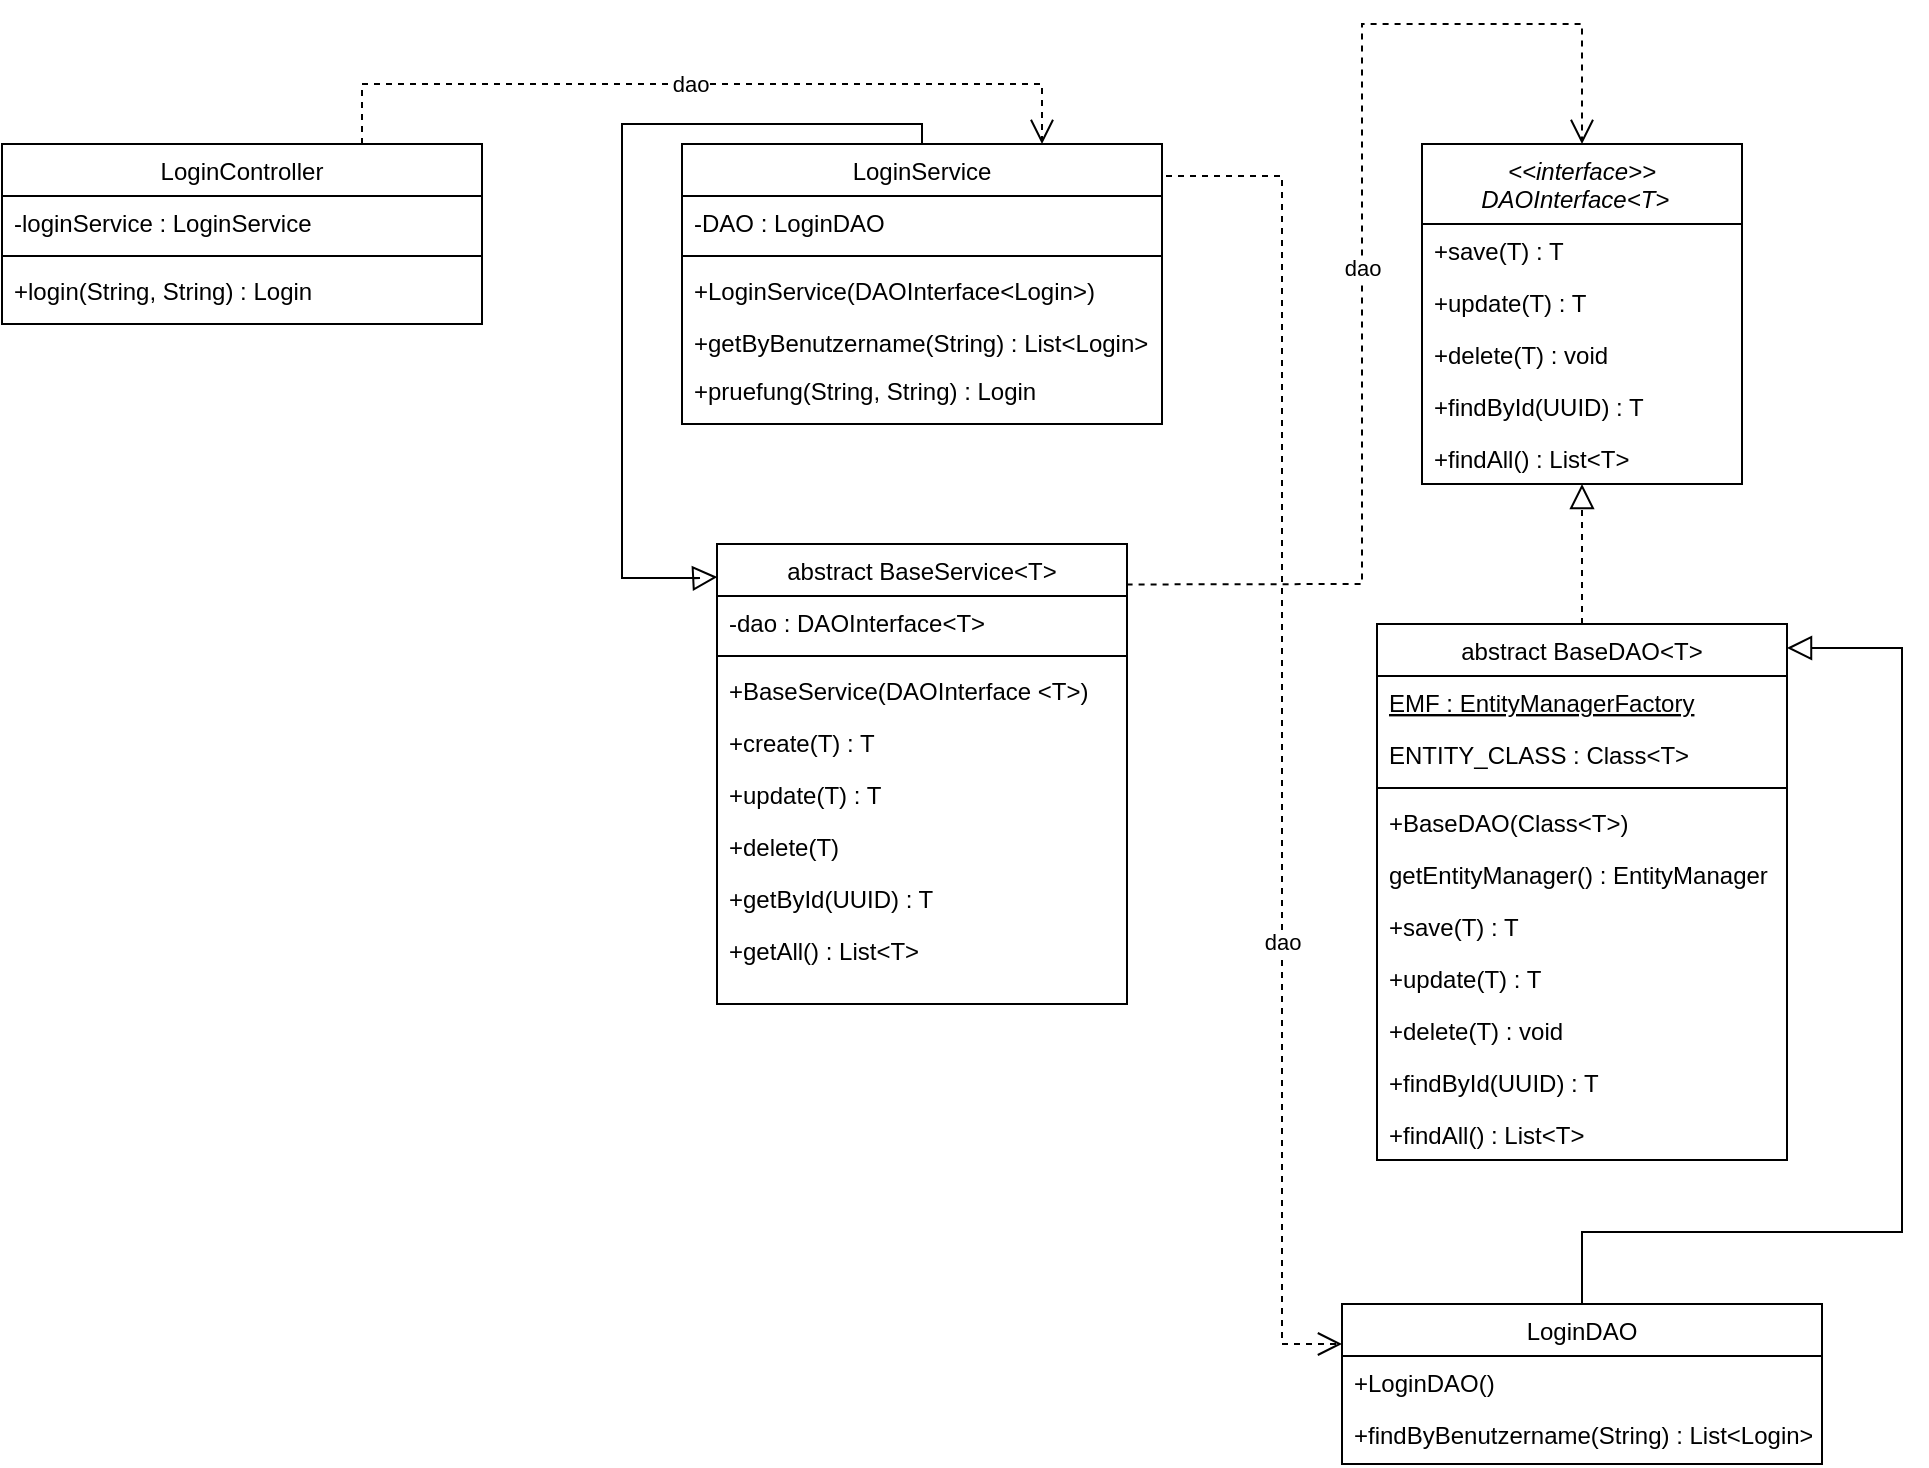 <mxfile version="27.1.6">
  <diagram id="C5RBs43oDa-KdzZeNtuy" name="Page-1">
    <mxGraphModel dx="2610" dy="936" grid="1" gridSize="10" guides="1" tooltips="1" connect="1" arrows="1" fold="1" page="1" pageScale="1" pageWidth="827" pageHeight="1169" math="0" shadow="0">
      <root>
        <mxCell id="WIyWlLk6GJQsqaUBKTNV-0" />
        <mxCell id="WIyWlLk6GJQsqaUBKTNV-1" parent="WIyWlLk6GJQsqaUBKTNV-0" />
        <mxCell id="zkfFHV4jXpPFQw0GAbJ--0" value="&lt;&lt;interface&gt;&gt;&#xa;DAOInterface&lt;T&gt;  " style="swimlane;fontStyle=2;align=center;verticalAlign=top;childLayout=stackLayout;horizontal=1;startSize=40;horizontalStack=0;resizeParent=1;resizeLast=0;collapsible=1;marginBottom=0;rounded=0;shadow=0;strokeWidth=1;" parent="WIyWlLk6GJQsqaUBKTNV-1" vertex="1">
          <mxGeometry x="570" y="110" width="160" height="170" as="geometry">
            <mxRectangle x="230" y="140" width="160" height="26" as="alternateBounds" />
          </mxGeometry>
        </mxCell>
        <mxCell id="zkfFHV4jXpPFQw0GAbJ--5" value="+save(T) : T" style="text;align=left;verticalAlign=top;spacingLeft=4;spacingRight=4;overflow=hidden;rotatable=0;points=[[0,0.5],[1,0.5]];portConstraint=eastwest;" parent="zkfFHV4jXpPFQw0GAbJ--0" vertex="1">
          <mxGeometry y="40" width="160" height="26" as="geometry" />
        </mxCell>
        <mxCell id="ZF2TfqLkoNs7XvLa1N95-22" value="+update(T) : T" style="text;align=left;verticalAlign=top;spacingLeft=4;spacingRight=4;overflow=hidden;rotatable=0;points=[[0,0.5],[1,0.5]];portConstraint=eastwest;" vertex="1" parent="zkfFHV4jXpPFQw0GAbJ--0">
          <mxGeometry y="66" width="160" height="26" as="geometry" />
        </mxCell>
        <mxCell id="ZF2TfqLkoNs7XvLa1N95-23" value="+delete(T) : void" style="text;align=left;verticalAlign=top;spacingLeft=4;spacingRight=4;overflow=hidden;rotatable=0;points=[[0,0.5],[1,0.5]];portConstraint=eastwest;" vertex="1" parent="zkfFHV4jXpPFQw0GAbJ--0">
          <mxGeometry y="92" width="160" height="26" as="geometry" />
        </mxCell>
        <mxCell id="ZF2TfqLkoNs7XvLa1N95-24" value="+findById(UUID) : T" style="text;align=left;verticalAlign=top;spacingLeft=4;spacingRight=4;overflow=hidden;rotatable=0;points=[[0,0.5],[1,0.5]];portConstraint=eastwest;" vertex="1" parent="zkfFHV4jXpPFQw0GAbJ--0">
          <mxGeometry y="118" width="160" height="26" as="geometry" />
        </mxCell>
        <mxCell id="ZF2TfqLkoNs7XvLa1N95-25" value="+findAll() : List&lt;T&gt;" style="text;align=left;verticalAlign=top;spacingLeft=4;spacingRight=4;overflow=hidden;rotatable=0;points=[[0,0.5],[1,0.5]];portConstraint=eastwest;" vertex="1" parent="zkfFHV4jXpPFQw0GAbJ--0">
          <mxGeometry y="144" width="160" height="26" as="geometry" />
        </mxCell>
        <mxCell id="zkfFHV4jXpPFQw0GAbJ--6" value="abstract BaseDAO&lt;T&gt;" style="swimlane;fontStyle=0;align=center;verticalAlign=top;childLayout=stackLayout;horizontal=1;startSize=26;horizontalStack=0;resizeParent=1;resizeLast=0;collapsible=1;marginBottom=0;rounded=0;shadow=0;strokeWidth=1;" parent="WIyWlLk6GJQsqaUBKTNV-1" vertex="1">
          <mxGeometry x="547.5" y="350" width="205" height="268" as="geometry">
            <mxRectangle x="130" y="380" width="160" height="26" as="alternateBounds" />
          </mxGeometry>
        </mxCell>
        <mxCell id="zkfFHV4jXpPFQw0GAbJ--7" value="EMF : EntityManagerFactory" style="text;align=left;verticalAlign=top;spacingLeft=4;spacingRight=4;overflow=hidden;rotatable=0;points=[[0,0.5],[1,0.5]];portConstraint=eastwest;fontStyle=4" parent="zkfFHV4jXpPFQw0GAbJ--6" vertex="1">
          <mxGeometry y="26" width="205" height="26" as="geometry" />
        </mxCell>
        <mxCell id="zkfFHV4jXpPFQw0GAbJ--8" value="ENTITY_CLASS : Class&lt;T&gt;" style="text;align=left;verticalAlign=top;spacingLeft=4;spacingRight=4;overflow=hidden;rotatable=0;points=[[0,0.5],[1,0.5]];portConstraint=eastwest;rounded=0;shadow=0;html=0;" parent="zkfFHV4jXpPFQw0GAbJ--6" vertex="1">
          <mxGeometry y="52" width="205" height="26" as="geometry" />
        </mxCell>
        <mxCell id="zkfFHV4jXpPFQw0GAbJ--9" value="" style="line;html=1;strokeWidth=1;align=left;verticalAlign=middle;spacingTop=-1;spacingLeft=3;spacingRight=3;rotatable=0;labelPosition=right;points=[];portConstraint=eastwest;" parent="zkfFHV4jXpPFQw0GAbJ--6" vertex="1">
          <mxGeometry y="78" width="205" height="8" as="geometry" />
        </mxCell>
        <mxCell id="zkfFHV4jXpPFQw0GAbJ--11" value="+BaseDAO(Class&lt;T&gt;)" style="text;align=left;verticalAlign=top;spacingLeft=4;spacingRight=4;overflow=hidden;rotatable=0;points=[[0,0.5],[1,0.5]];portConstraint=eastwest;" parent="zkfFHV4jXpPFQw0GAbJ--6" vertex="1">
          <mxGeometry y="86" width="205" height="26" as="geometry" />
        </mxCell>
        <mxCell id="ZF2TfqLkoNs7XvLa1N95-2" value="getEntityManager() : EntityManager " style="text;align=left;verticalAlign=top;spacingLeft=4;spacingRight=4;overflow=hidden;rotatable=0;points=[[0,0.5],[1,0.5]];portConstraint=eastwest;" vertex="1" parent="zkfFHV4jXpPFQw0GAbJ--6">
          <mxGeometry y="112" width="205" height="26" as="geometry" />
        </mxCell>
        <mxCell id="ZF2TfqLkoNs7XvLa1N95-3" value="+save(T) : T" style="text;align=left;verticalAlign=top;spacingLeft=4;spacingRight=4;overflow=hidden;rotatable=0;points=[[0,0.5],[1,0.5]];portConstraint=eastwest;" vertex="1" parent="zkfFHV4jXpPFQw0GAbJ--6">
          <mxGeometry y="138" width="205" height="26" as="geometry" />
        </mxCell>
        <mxCell id="ZF2TfqLkoNs7XvLa1N95-4" value="+update(T) : T" style="text;align=left;verticalAlign=top;spacingLeft=4;spacingRight=4;overflow=hidden;rotatable=0;points=[[0,0.5],[1,0.5]];portConstraint=eastwest;" vertex="1" parent="zkfFHV4jXpPFQw0GAbJ--6">
          <mxGeometry y="164" width="205" height="26" as="geometry" />
        </mxCell>
        <mxCell id="ZF2TfqLkoNs7XvLa1N95-5" value="+delete(T) : void" style="text;align=left;verticalAlign=top;spacingLeft=4;spacingRight=4;overflow=hidden;rotatable=0;points=[[0,0.5],[1,0.5]];portConstraint=eastwest;" vertex="1" parent="zkfFHV4jXpPFQw0GAbJ--6">
          <mxGeometry y="190" width="205" height="26" as="geometry" />
        </mxCell>
        <mxCell id="ZF2TfqLkoNs7XvLa1N95-7" value="+findById(UUID) : T" style="text;align=left;verticalAlign=top;spacingLeft=4;spacingRight=4;overflow=hidden;rotatable=0;points=[[0,0.5],[1,0.5]];portConstraint=eastwest;" vertex="1" parent="zkfFHV4jXpPFQw0GAbJ--6">
          <mxGeometry y="216" width="205" height="26" as="geometry" />
        </mxCell>
        <mxCell id="ZF2TfqLkoNs7XvLa1N95-8" value="+findAll() : List&lt;T&gt;" style="text;align=left;verticalAlign=top;spacingLeft=4;spacingRight=4;overflow=hidden;rotatable=0;points=[[0,0.5],[1,0.5]];portConstraint=eastwest;" vertex="1" parent="zkfFHV4jXpPFQw0GAbJ--6">
          <mxGeometry y="242" width="205" height="26" as="geometry" />
        </mxCell>
        <mxCell id="zkfFHV4jXpPFQw0GAbJ--12" value="" style="endArrow=block;endSize=10;endFill=0;shadow=0;strokeWidth=1;rounded=0;curved=0;edgeStyle=elbowEdgeStyle;elbow=vertical;dashed=1;" parent="WIyWlLk6GJQsqaUBKTNV-1" source="zkfFHV4jXpPFQw0GAbJ--6" target="zkfFHV4jXpPFQw0GAbJ--0" edge="1">
          <mxGeometry width="160" relative="1" as="geometry">
            <mxPoint x="200" y="203" as="sourcePoint" />
            <mxPoint x="200" y="203" as="targetPoint" />
          </mxGeometry>
        </mxCell>
        <mxCell id="ZF2TfqLkoNs7XvLa1N95-9" value="abstract BaseService&lt;T&gt;" style="swimlane;fontStyle=0;align=center;verticalAlign=top;childLayout=stackLayout;horizontal=1;startSize=26;horizontalStack=0;resizeParent=1;resizeLast=0;collapsible=1;marginBottom=0;rounded=0;shadow=0;strokeWidth=1;" vertex="1" parent="WIyWlLk6GJQsqaUBKTNV-1">
          <mxGeometry x="217.5" y="310" width="205" height="230" as="geometry">
            <mxRectangle x="130" y="380" width="160" height="26" as="alternateBounds" />
          </mxGeometry>
        </mxCell>
        <mxCell id="ZF2TfqLkoNs7XvLa1N95-10" value="-dao : DAOInterface&lt;T&gt;" style="text;align=left;verticalAlign=top;spacingLeft=4;spacingRight=4;overflow=hidden;rotatable=0;points=[[0,0.5],[1,0.5]];portConstraint=eastwest;fontStyle=0" vertex="1" parent="ZF2TfqLkoNs7XvLa1N95-9">
          <mxGeometry y="26" width="205" height="26" as="geometry" />
        </mxCell>
        <mxCell id="ZF2TfqLkoNs7XvLa1N95-12" value="" style="line;html=1;strokeWidth=1;align=left;verticalAlign=middle;spacingTop=-1;spacingLeft=3;spacingRight=3;rotatable=0;labelPosition=right;points=[];portConstraint=eastwest;" vertex="1" parent="ZF2TfqLkoNs7XvLa1N95-9">
          <mxGeometry y="52" width="205" height="8" as="geometry" />
        </mxCell>
        <mxCell id="ZF2TfqLkoNs7XvLa1N95-13" value="+BaseService(DAOInterface &lt;T&gt;)" style="text;align=left;verticalAlign=top;spacingLeft=4;spacingRight=4;overflow=hidden;rotatable=0;points=[[0,0.5],[1,0.5]];portConstraint=eastwest;" vertex="1" parent="ZF2TfqLkoNs7XvLa1N95-9">
          <mxGeometry y="60" width="205" height="26" as="geometry" />
        </mxCell>
        <mxCell id="ZF2TfqLkoNs7XvLa1N95-15" value="+create(T) : T" style="text;align=left;verticalAlign=top;spacingLeft=4;spacingRight=4;overflow=hidden;rotatable=0;points=[[0,0.5],[1,0.5]];portConstraint=eastwest;" vertex="1" parent="ZF2TfqLkoNs7XvLa1N95-9">
          <mxGeometry y="86" width="205" height="26" as="geometry" />
        </mxCell>
        <mxCell id="ZF2TfqLkoNs7XvLa1N95-16" value="+update(T) : T" style="text;align=left;verticalAlign=top;spacingLeft=4;spacingRight=4;overflow=hidden;rotatable=0;points=[[0,0.5],[1,0.5]];portConstraint=eastwest;" vertex="1" parent="ZF2TfqLkoNs7XvLa1N95-9">
          <mxGeometry y="112" width="205" height="26" as="geometry" />
        </mxCell>
        <mxCell id="ZF2TfqLkoNs7XvLa1N95-17" value="+delete(T)" style="text;align=left;verticalAlign=top;spacingLeft=4;spacingRight=4;overflow=hidden;rotatable=0;points=[[0,0.5],[1,0.5]];portConstraint=eastwest;" vertex="1" parent="ZF2TfqLkoNs7XvLa1N95-9">
          <mxGeometry y="138" width="205" height="26" as="geometry" />
        </mxCell>
        <mxCell id="ZF2TfqLkoNs7XvLa1N95-18" value="+getById(UUID) : T" style="text;align=left;verticalAlign=top;spacingLeft=4;spacingRight=4;overflow=hidden;rotatable=0;points=[[0,0.5],[1,0.5]];portConstraint=eastwest;" vertex="1" parent="ZF2TfqLkoNs7XvLa1N95-9">
          <mxGeometry y="164" width="205" height="26" as="geometry" />
        </mxCell>
        <mxCell id="ZF2TfqLkoNs7XvLa1N95-19" value="+getAll() : List&lt;T&gt;" style="text;align=left;verticalAlign=top;spacingLeft=4;spacingRight=4;overflow=hidden;rotatable=0;points=[[0,0.5],[1,0.5]];portConstraint=eastwest;" vertex="1" parent="ZF2TfqLkoNs7XvLa1N95-9">
          <mxGeometry y="190" width="205" height="26" as="geometry" />
        </mxCell>
        <mxCell id="ZF2TfqLkoNs7XvLa1N95-20" value="" style="endArrow=open;endSize=10;endFill=0;shadow=0;strokeWidth=1;rounded=0;edgeStyle=orthogonalEdgeStyle;elbow=horizontal;exitX=0.999;exitY=0.088;exitDx=0;exitDy=0;entryX=0.5;entryY=0;entryDx=0;entryDy=0;dashed=1;exitPerimeter=0;" edge="1" parent="WIyWlLk6GJQsqaUBKTNV-1" source="ZF2TfqLkoNs7XvLa1N95-9" target="zkfFHV4jXpPFQw0GAbJ--0">
          <mxGeometry width="160" relative="1" as="geometry">
            <mxPoint x="570" y="181" as="sourcePoint" />
            <mxPoint x="360" y="29.615" as="targetPoint" />
            <Array as="points">
              <mxPoint x="440" y="330" />
              <mxPoint x="540" y="330" />
              <mxPoint x="540" y="50" />
              <mxPoint x="650" y="50" />
            </Array>
          </mxGeometry>
        </mxCell>
        <mxCell id="ZF2TfqLkoNs7XvLa1N95-47" value="dao" style="edgeLabel;html=1;align=center;verticalAlign=middle;resizable=0;points=[];" vertex="1" connectable="0" parent="ZF2TfqLkoNs7XvLa1N95-20">
          <mxGeometry x="-0.03" relative="1" as="geometry">
            <mxPoint as="offset" />
          </mxGeometry>
        </mxCell>
        <mxCell id="ZF2TfqLkoNs7XvLa1N95-26" value="LoginDAO" style="swimlane;fontStyle=0;align=center;verticalAlign=top;childLayout=stackLayout;horizontal=1;startSize=26;horizontalStack=0;resizeParent=1;resizeLast=0;collapsible=1;marginBottom=0;rounded=0;shadow=0;strokeWidth=1;" vertex="1" parent="WIyWlLk6GJQsqaUBKTNV-1">
          <mxGeometry x="530" y="690" width="240" height="80" as="geometry">
            <mxRectangle x="130" y="380" width="160" height="26" as="alternateBounds" />
          </mxGeometry>
        </mxCell>
        <mxCell id="ZF2TfqLkoNs7XvLa1N95-30" value="+LoginDAO()" style="text;align=left;verticalAlign=top;spacingLeft=4;spacingRight=4;overflow=hidden;rotatable=0;points=[[0,0.5],[1,0.5]];portConstraint=eastwest;" vertex="1" parent="ZF2TfqLkoNs7XvLa1N95-26">
          <mxGeometry y="26" width="240" height="26" as="geometry" />
        </mxCell>
        <mxCell id="ZF2TfqLkoNs7XvLa1N95-31" value="+findByBenutzername(String) : List&lt;Login&gt;" style="text;align=left;verticalAlign=top;spacingLeft=4;spacingRight=4;overflow=hidden;rotatable=0;points=[[0,0.5],[1,0.5]];portConstraint=eastwest;" vertex="1" parent="ZF2TfqLkoNs7XvLa1N95-26">
          <mxGeometry y="52" width="240" height="26" as="geometry" />
        </mxCell>
        <mxCell id="ZF2TfqLkoNs7XvLa1N95-37" value="" style="endArrow=block;endSize=10;endFill=0;shadow=0;strokeWidth=1;rounded=0;edgeStyle=orthogonalEdgeStyle;elbow=vertical;exitX=0.5;exitY=0;exitDx=0;exitDy=0;entryX=1;entryY=0.043;entryDx=0;entryDy=0;entryPerimeter=0;" edge="1" parent="WIyWlLk6GJQsqaUBKTNV-1" source="ZF2TfqLkoNs7XvLa1N95-26" target="zkfFHV4jXpPFQw0GAbJ--6">
          <mxGeometry width="160" relative="1" as="geometry">
            <mxPoint x="470" y="440" as="sourcePoint" />
            <mxPoint x="502.88" y="340" as="targetPoint" />
            <Array as="points">
              <mxPoint x="650" y="654" />
              <mxPoint x="810" y="654" />
              <mxPoint x="810" y="362" />
              <mxPoint x="753" y="362" />
            </Array>
          </mxGeometry>
        </mxCell>
        <mxCell id="ZF2TfqLkoNs7XvLa1N95-38" value="LoginService" style="swimlane;fontStyle=0;align=center;verticalAlign=top;childLayout=stackLayout;horizontal=1;startSize=26;horizontalStack=0;resizeParent=1;resizeLast=0;collapsible=1;marginBottom=0;rounded=0;shadow=0;strokeWidth=1;" vertex="1" parent="WIyWlLk6GJQsqaUBKTNV-1">
          <mxGeometry x="200" y="110" width="240" height="140" as="geometry">
            <mxRectangle x="130" y="380" width="160" height="26" as="alternateBounds" />
          </mxGeometry>
        </mxCell>
        <mxCell id="ZF2TfqLkoNs7XvLa1N95-39" value="-DAO : LoginDAO" style="text;align=left;verticalAlign=top;spacingLeft=4;spacingRight=4;overflow=hidden;rotatable=0;points=[[0,0.5],[1,0.5]];portConstraint=eastwest;" vertex="1" parent="ZF2TfqLkoNs7XvLa1N95-38">
          <mxGeometry y="26" width="240" height="26" as="geometry" />
        </mxCell>
        <mxCell id="ZF2TfqLkoNs7XvLa1N95-43" value="" style="line;html=1;strokeWidth=1;align=left;verticalAlign=middle;spacingTop=-1;spacingLeft=3;spacingRight=3;rotatable=0;labelPosition=right;points=[];portConstraint=eastwest;" vertex="1" parent="ZF2TfqLkoNs7XvLa1N95-38">
          <mxGeometry y="52" width="240" height="8" as="geometry" />
        </mxCell>
        <mxCell id="ZF2TfqLkoNs7XvLa1N95-42" value="+LoginService(DAOInterface&lt;Login&gt;)" style="text;align=left;verticalAlign=top;spacingLeft=4;spacingRight=4;overflow=hidden;rotatable=0;points=[[0,0.5],[1,0.5]];portConstraint=eastwest;" vertex="1" parent="ZF2TfqLkoNs7XvLa1N95-38">
          <mxGeometry y="60" width="240" height="26" as="geometry" />
        </mxCell>
        <mxCell id="ZF2TfqLkoNs7XvLa1N95-40" value="+getByBenutzername(String) : List&lt;Login&gt;" style="text;align=left;verticalAlign=top;spacingLeft=4;spacingRight=4;overflow=hidden;rotatable=0;points=[[0,0.5],[1,0.5]];portConstraint=eastwest;" vertex="1" parent="ZF2TfqLkoNs7XvLa1N95-38">
          <mxGeometry y="86" width="240" height="24" as="geometry" />
        </mxCell>
        <mxCell id="ZF2TfqLkoNs7XvLa1N95-49" value="+pruefung(String, String) : Login" style="text;align=left;verticalAlign=top;spacingLeft=4;spacingRight=4;overflow=hidden;rotatable=0;points=[[0,0.5],[1,0.5]];portConstraint=eastwest;" vertex="1" parent="ZF2TfqLkoNs7XvLa1N95-38">
          <mxGeometry y="110" width="240" height="30" as="geometry" />
        </mxCell>
        <mxCell id="ZF2TfqLkoNs7XvLa1N95-44" value="" style="endArrow=block;endSize=10;endFill=0;shadow=0;strokeWidth=1;rounded=0;edgeStyle=orthogonalEdgeStyle;elbow=vertical;entryX=0.001;entryY=0.072;entryDx=0;entryDy=0;exitX=0.5;exitY=0;exitDx=0;exitDy=0;entryPerimeter=0;" edge="1" parent="WIyWlLk6GJQsqaUBKTNV-1" source="ZF2TfqLkoNs7XvLa1N95-38" target="ZF2TfqLkoNs7XvLa1N95-9">
          <mxGeometry width="160" relative="1" as="geometry">
            <mxPoint x="983" y="100" as="sourcePoint" />
            <mxPoint x="680" y="100" as="targetPoint" />
            <Array as="points">
              <mxPoint x="320" y="100" />
              <mxPoint x="170" y="100" />
              <mxPoint x="170" y="327" />
              <mxPoint x="209" y="327" />
            </Array>
          </mxGeometry>
        </mxCell>
        <mxCell id="ZF2TfqLkoNs7XvLa1N95-45" value="" style="endArrow=open;endSize=10;endFill=0;shadow=0;strokeWidth=1;rounded=0;edgeStyle=orthogonalEdgeStyle;elbow=vertical;exitX=1;exitY=0;exitDx=0;exitDy=0;dashed=1;" edge="1" parent="WIyWlLk6GJQsqaUBKTNV-1" source="ZF2TfqLkoNs7XvLa1N95-38">
          <mxGeometry width="160" relative="1" as="geometry">
            <mxPoint x="1060" y="140" as="sourcePoint" />
            <mxPoint x="530" y="710" as="targetPoint" />
            <Array as="points">
              <mxPoint x="440" y="126" />
              <mxPoint x="500" y="126" />
              <mxPoint x="500" y="710" />
            </Array>
          </mxGeometry>
        </mxCell>
        <mxCell id="ZF2TfqLkoNs7XvLa1N95-58" value="dao" style="edgeLabel;html=1;align=center;verticalAlign=middle;resizable=0;points=[];" vertex="1" connectable="0" parent="ZF2TfqLkoNs7XvLa1N95-45">
          <mxGeometry x="0.33" relative="1" as="geometry">
            <mxPoint as="offset" />
          </mxGeometry>
        </mxCell>
        <mxCell id="ZF2TfqLkoNs7XvLa1N95-50" value="LoginController" style="swimlane;fontStyle=0;align=center;verticalAlign=top;childLayout=stackLayout;horizontal=1;startSize=26;horizontalStack=0;resizeParent=1;resizeLast=0;collapsible=1;marginBottom=0;rounded=0;shadow=0;strokeWidth=1;" vertex="1" parent="WIyWlLk6GJQsqaUBKTNV-1">
          <mxGeometry x="-140" y="110" width="240" height="90" as="geometry">
            <mxRectangle x="130" y="380" width="160" height="26" as="alternateBounds" />
          </mxGeometry>
        </mxCell>
        <mxCell id="ZF2TfqLkoNs7XvLa1N95-51" value="-loginService : LoginService" style="text;align=left;verticalAlign=top;spacingLeft=4;spacingRight=4;overflow=hidden;rotatable=0;points=[[0,0.5],[1,0.5]];portConstraint=eastwest;" vertex="1" parent="ZF2TfqLkoNs7XvLa1N95-50">
          <mxGeometry y="26" width="240" height="26" as="geometry" />
        </mxCell>
        <mxCell id="ZF2TfqLkoNs7XvLa1N95-52" value="" style="line;html=1;strokeWidth=1;align=left;verticalAlign=middle;spacingTop=-1;spacingLeft=3;spacingRight=3;rotatable=0;labelPosition=right;points=[];portConstraint=eastwest;" vertex="1" parent="ZF2TfqLkoNs7XvLa1N95-50">
          <mxGeometry y="52" width="240" height="8" as="geometry" />
        </mxCell>
        <mxCell id="ZF2TfqLkoNs7XvLa1N95-53" value="+login(String, String) : Login" style="text;align=left;verticalAlign=top;spacingLeft=4;spacingRight=4;overflow=hidden;rotatable=0;points=[[0,0.5],[1,0.5]];portConstraint=eastwest;" vertex="1" parent="ZF2TfqLkoNs7XvLa1N95-50">
          <mxGeometry y="60" width="240" height="26" as="geometry" />
        </mxCell>
        <mxCell id="ZF2TfqLkoNs7XvLa1N95-56" value="" style="endArrow=open;endSize=10;endFill=0;shadow=0;strokeWidth=1;rounded=0;edgeStyle=orthogonalEdgeStyle;elbow=horizontal;exitX=0.75;exitY=0;exitDx=0;exitDy=0;entryX=0.75;entryY=0;entryDx=0;entryDy=0;dashed=1;" edge="1" parent="WIyWlLk6GJQsqaUBKTNV-1" source="ZF2TfqLkoNs7XvLa1N95-50" target="ZF2TfqLkoNs7XvLa1N95-38">
          <mxGeometry width="160" relative="1" as="geometry">
            <mxPoint x="100" y="120" as="sourcePoint" />
            <mxPoint x="328" y="-100" as="targetPoint" />
            <Array as="points">
              <mxPoint x="40" y="80" />
              <mxPoint x="380" y="80" />
            </Array>
          </mxGeometry>
        </mxCell>
        <mxCell id="ZF2TfqLkoNs7XvLa1N95-57" value="dao" style="edgeLabel;html=1;align=center;verticalAlign=middle;resizable=0;points=[];" vertex="1" connectable="0" parent="ZF2TfqLkoNs7XvLa1N95-56">
          <mxGeometry x="-0.03" relative="1" as="geometry">
            <mxPoint as="offset" />
          </mxGeometry>
        </mxCell>
      </root>
    </mxGraphModel>
  </diagram>
</mxfile>
